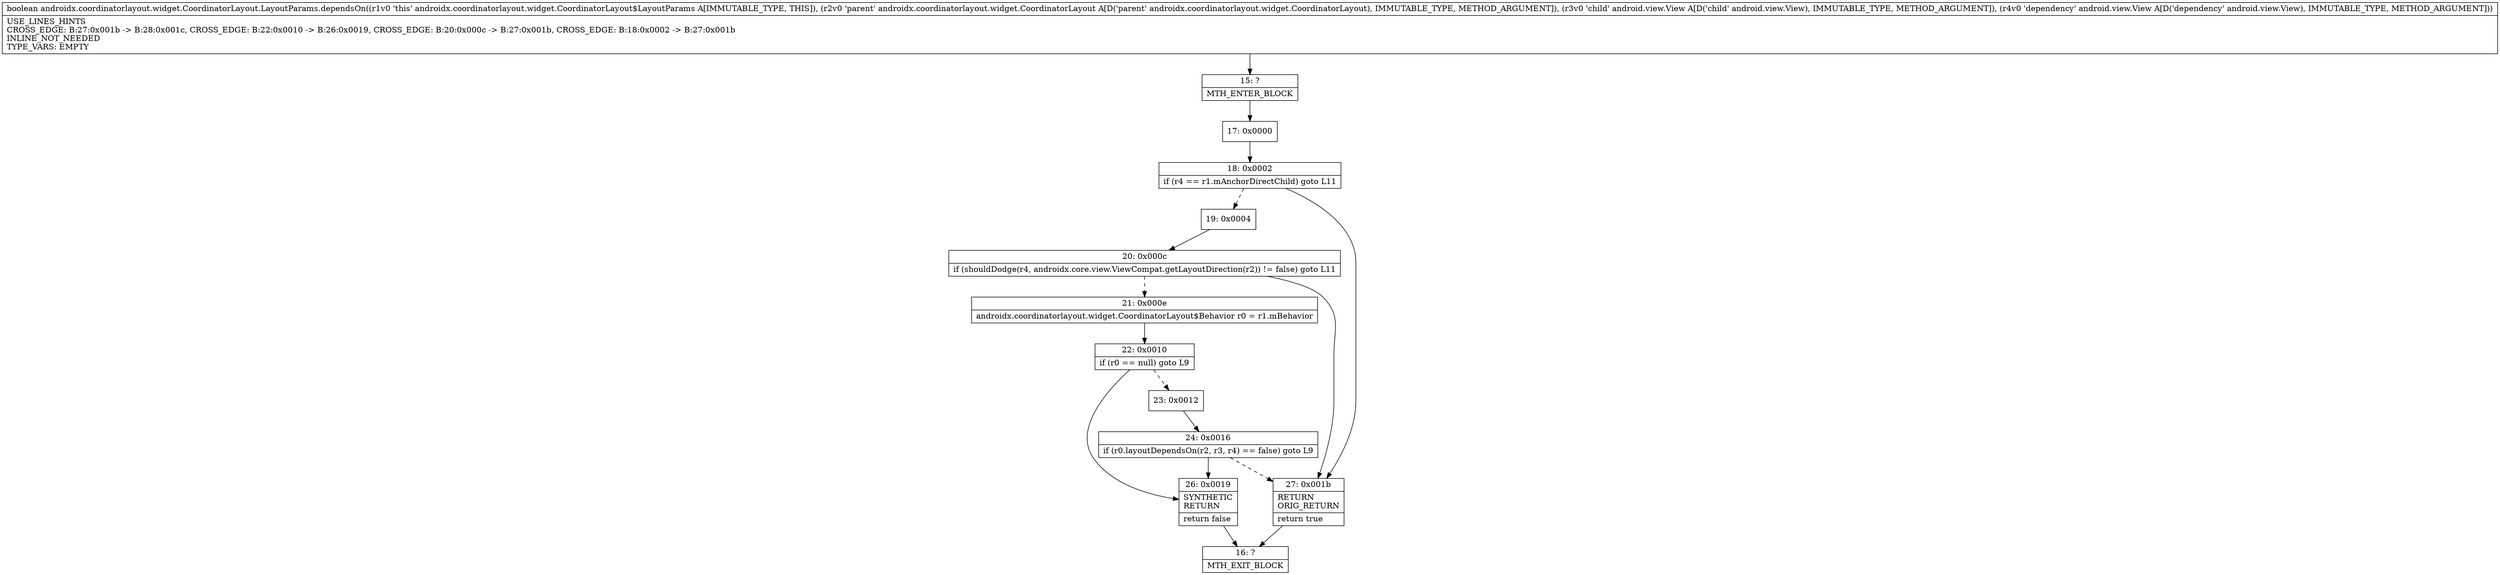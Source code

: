 digraph "CFG forandroidx.coordinatorlayout.widget.CoordinatorLayout.LayoutParams.dependsOn(Landroidx\/coordinatorlayout\/widget\/CoordinatorLayout;Landroid\/view\/View;Landroid\/view\/View;)Z" {
Node_15 [shape=record,label="{15\:\ ?|MTH_ENTER_BLOCK\l}"];
Node_17 [shape=record,label="{17\:\ 0x0000}"];
Node_18 [shape=record,label="{18\:\ 0x0002|if (r4 == r1.mAnchorDirectChild) goto L11\l}"];
Node_19 [shape=record,label="{19\:\ 0x0004}"];
Node_20 [shape=record,label="{20\:\ 0x000c|if (shouldDodge(r4, androidx.core.view.ViewCompat.getLayoutDirection(r2)) != false) goto L11\l}"];
Node_21 [shape=record,label="{21\:\ 0x000e|androidx.coordinatorlayout.widget.CoordinatorLayout$Behavior r0 = r1.mBehavior\l}"];
Node_22 [shape=record,label="{22\:\ 0x0010|if (r0 == null) goto L9\l}"];
Node_23 [shape=record,label="{23\:\ 0x0012}"];
Node_24 [shape=record,label="{24\:\ 0x0016|if (r0.layoutDependsOn(r2, r3, r4) == false) goto L9\l}"];
Node_26 [shape=record,label="{26\:\ 0x0019|SYNTHETIC\lRETURN\l|return false\l}"];
Node_16 [shape=record,label="{16\:\ ?|MTH_EXIT_BLOCK\l}"];
Node_27 [shape=record,label="{27\:\ 0x001b|RETURN\lORIG_RETURN\l|return true\l}"];
MethodNode[shape=record,label="{boolean androidx.coordinatorlayout.widget.CoordinatorLayout.LayoutParams.dependsOn((r1v0 'this' androidx.coordinatorlayout.widget.CoordinatorLayout$LayoutParams A[IMMUTABLE_TYPE, THIS]), (r2v0 'parent' androidx.coordinatorlayout.widget.CoordinatorLayout A[D('parent' androidx.coordinatorlayout.widget.CoordinatorLayout), IMMUTABLE_TYPE, METHOD_ARGUMENT]), (r3v0 'child' android.view.View A[D('child' android.view.View), IMMUTABLE_TYPE, METHOD_ARGUMENT]), (r4v0 'dependency' android.view.View A[D('dependency' android.view.View), IMMUTABLE_TYPE, METHOD_ARGUMENT]))  | USE_LINES_HINTS\lCROSS_EDGE: B:27:0x001b \-\> B:28:0x001c, CROSS_EDGE: B:22:0x0010 \-\> B:26:0x0019, CROSS_EDGE: B:20:0x000c \-\> B:27:0x001b, CROSS_EDGE: B:18:0x0002 \-\> B:27:0x001b\lINLINE_NOT_NEEDED\lTYPE_VARS: EMPTY\l}"];
MethodNode -> Node_15;Node_15 -> Node_17;
Node_17 -> Node_18;
Node_18 -> Node_19[style=dashed];
Node_18 -> Node_27;
Node_19 -> Node_20;
Node_20 -> Node_21[style=dashed];
Node_20 -> Node_27;
Node_21 -> Node_22;
Node_22 -> Node_23[style=dashed];
Node_22 -> Node_26;
Node_23 -> Node_24;
Node_24 -> Node_26;
Node_24 -> Node_27[style=dashed];
Node_26 -> Node_16;
Node_27 -> Node_16;
}

